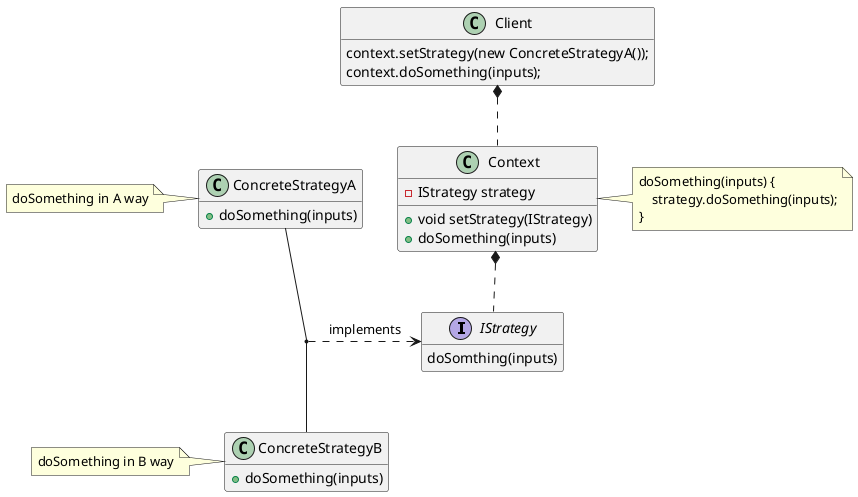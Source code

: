 @startuml strategy_pattern

interface IStrategy {
    doSomthing(inputs)
}

class ConcreteStrategyA {
    +doSomething(inputs)
}
note left: doSomething in A way

class ConcreteStrategyB {
    +doSomething(inputs)
}
note left: doSomething in B way

class Context {
    -IStrategy strategy
    +void setStrategy(IStrategy)
    +doSomething(inputs)
}
note right
doSomething(inputs) {
    strategy.doSomething(inputs);
}
end note

class Client {
    context.setStrategy(new ConcreteStrategyA());
    context.doSomething(inputs);
}

(ConcreteStrategyA, ConcreteStrategyB) ..> IStrategy : implements
Context *.. IStrategy
Client *.. Context

hide empty members

@enduml